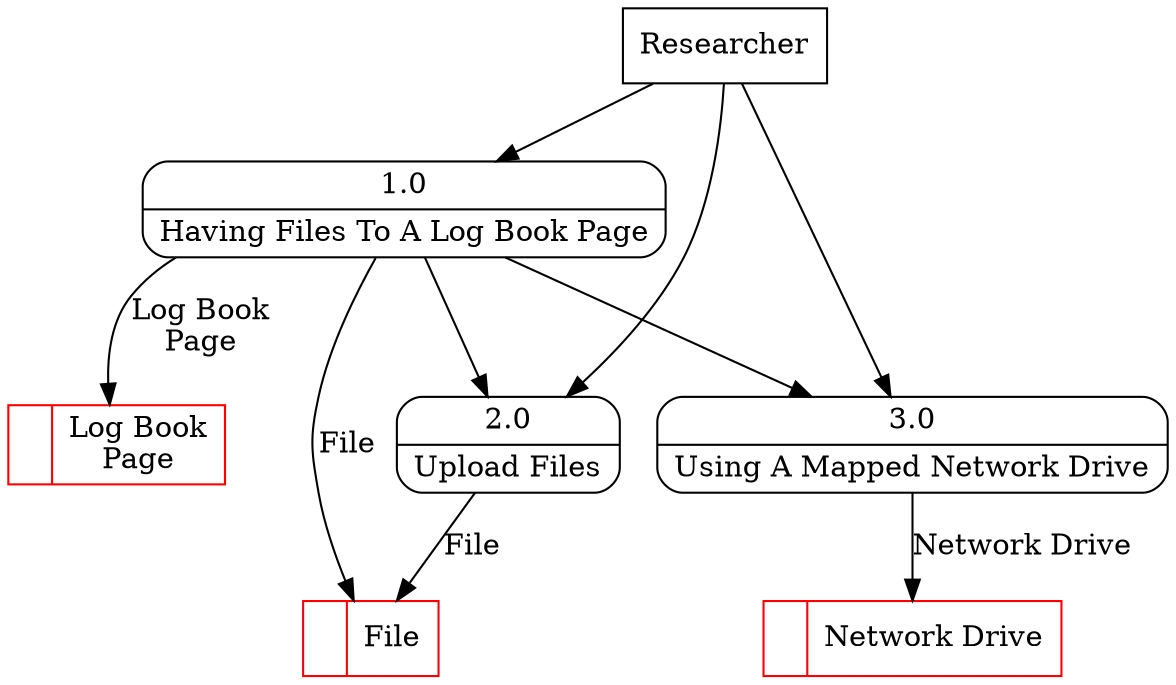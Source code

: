 digraph dfd2{ 
node[shape=record]
200 [label="<f0>  |<f1> File " color=red];
201 [label="<f0>  |<f1> Log Book\nPage " color=red];
202 [label="<f0>  |<f1> Network Drive " color=red];
203 [label="Researcher" shape=box];
204 [label="{<f0> 1.0|<f1> Having Files To A Log Book Page }" shape=Mrecord];
205 [label="{<f0> 2.0|<f1> Upload Files }" shape=Mrecord];
206 [label="{<f0> 3.0|<f1> Using A Mapped Network Drive }" shape=Mrecord];
203 -> 204
203 -> 205
203 -> 206
204 -> 205
204 -> 206
204 -> 200 [label="File"]
204 -> 201 [label="Log Book\nPage"]
205 -> 200 [label="File"]
206 -> 202 [label="Network Drive"]
}